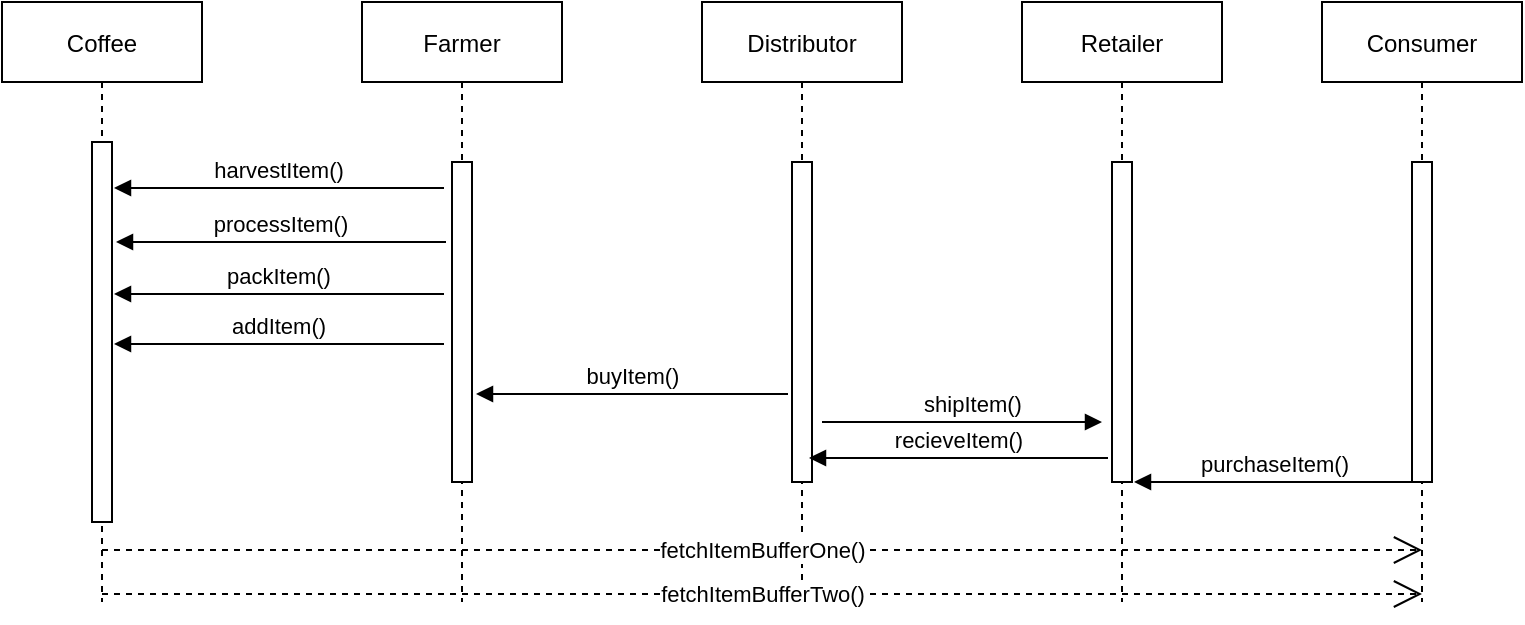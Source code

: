 <mxfile version="20.8.6" type="device"><diagram id="kgpKYQtTHZ0yAKxKKP6v" name="Page-1"><mxGraphModel dx="1434" dy="714" grid="1" gridSize="10" guides="1" tooltips="1" connect="1" arrows="1" fold="1" page="1" pageScale="1" pageWidth="850" pageHeight="1100" math="0" shadow="0"><root><mxCell id="0"/><mxCell id="1" parent="0"/><mxCell id="3nuBFxr9cyL0pnOWT2aG-1" value="Coffee" style="shape=umlLifeline;perimeter=lifelinePerimeter;container=1;collapsible=0;recursiveResize=0;rounded=0;shadow=0;strokeWidth=1;" parent="1" vertex="1"><mxGeometry x="20" y="80" width="100" height="300" as="geometry"/></mxCell><mxCell id="3nuBFxr9cyL0pnOWT2aG-2" value="" style="points=[];perimeter=orthogonalPerimeter;rounded=0;shadow=0;strokeWidth=1;" parent="3nuBFxr9cyL0pnOWT2aG-1" vertex="1"><mxGeometry x="45" y="70" width="10" height="190" as="geometry"/></mxCell><mxCell id="3nuBFxr9cyL0pnOWT2aG-5" value="Farmer" style="shape=umlLifeline;perimeter=lifelinePerimeter;container=1;collapsible=0;recursiveResize=0;rounded=0;shadow=0;strokeWidth=1;" parent="1" vertex="1"><mxGeometry x="200" y="80" width="100" height="300" as="geometry"/></mxCell><mxCell id="3nuBFxr9cyL0pnOWT2aG-6" value="" style="points=[];perimeter=orthogonalPerimeter;rounded=0;shadow=0;strokeWidth=1;" parent="3nuBFxr9cyL0pnOWT2aG-5" vertex="1"><mxGeometry x="45" y="80" width="10" height="160" as="geometry"/></mxCell><mxCell id="3nuBFxr9cyL0pnOWT2aG-9" value="harvestItem()" style="verticalAlign=bottom;endArrow=block;entryX=1;entryY=0;shadow=0;strokeWidth=1;" parent="1" edge="1"><mxGeometry relative="1" as="geometry"><mxPoint x="241" y="173" as="sourcePoint"/><mxPoint x="76" y="173" as="targetPoint"/></mxGeometry></mxCell><mxCell id="LPbr56RBGtK1wCzextkv-1" value="Distributor" style="shape=umlLifeline;perimeter=lifelinePerimeter;container=1;collapsible=0;recursiveResize=0;rounded=0;shadow=0;strokeWidth=1;" vertex="1" parent="1"><mxGeometry x="370" y="80" width="100" height="300" as="geometry"/></mxCell><mxCell id="LPbr56RBGtK1wCzextkv-2" value="" style="points=[];perimeter=orthogonalPerimeter;rounded=0;shadow=0;strokeWidth=1;" vertex="1" parent="LPbr56RBGtK1wCzextkv-1"><mxGeometry x="45" y="80" width="10" height="160" as="geometry"/></mxCell><mxCell id="LPbr56RBGtK1wCzextkv-3" value="Retailer" style="shape=umlLifeline;perimeter=lifelinePerimeter;container=1;collapsible=0;recursiveResize=0;rounded=0;shadow=0;strokeWidth=1;" vertex="1" parent="1"><mxGeometry x="530" y="80" width="100" height="300" as="geometry"/></mxCell><mxCell id="LPbr56RBGtK1wCzextkv-4" value="" style="points=[];perimeter=orthogonalPerimeter;rounded=0;shadow=0;strokeWidth=1;" vertex="1" parent="LPbr56RBGtK1wCzextkv-3"><mxGeometry x="45" y="80" width="10" height="160" as="geometry"/></mxCell><mxCell id="LPbr56RBGtK1wCzextkv-5" value="Consumer" style="shape=umlLifeline;perimeter=lifelinePerimeter;container=1;collapsible=0;recursiveResize=0;rounded=0;shadow=0;strokeWidth=1;" vertex="1" parent="1"><mxGeometry x="680" y="80" width="100" height="300" as="geometry"/></mxCell><mxCell id="LPbr56RBGtK1wCzextkv-6" value="" style="points=[];perimeter=orthogonalPerimeter;rounded=0;shadow=0;strokeWidth=1;" vertex="1" parent="LPbr56RBGtK1wCzextkv-5"><mxGeometry x="45" y="80" width="10" height="160" as="geometry"/></mxCell><mxCell id="LPbr56RBGtK1wCzextkv-7" value="processItem()" style="verticalAlign=bottom;endArrow=block;entryX=1;entryY=0;shadow=0;strokeWidth=1;" edge="1" parent="1"><mxGeometry relative="1" as="geometry"><mxPoint x="242" y="200" as="sourcePoint"/><mxPoint x="77" y="200" as="targetPoint"/></mxGeometry></mxCell><mxCell id="LPbr56RBGtK1wCzextkv-8" value="packItem()" style="verticalAlign=bottom;endArrow=block;entryX=1;entryY=0;shadow=0;strokeWidth=1;" edge="1" parent="1"><mxGeometry relative="1" as="geometry"><mxPoint x="241" y="226" as="sourcePoint"/><mxPoint x="76" y="226" as="targetPoint"/></mxGeometry></mxCell><mxCell id="LPbr56RBGtK1wCzextkv-9" value="addItem()" style="verticalAlign=bottom;endArrow=block;entryX=1;entryY=0;shadow=0;strokeWidth=1;" edge="1" parent="1"><mxGeometry relative="1" as="geometry"><mxPoint x="241" y="251" as="sourcePoint"/><mxPoint x="76" y="251" as="targetPoint"/></mxGeometry></mxCell><mxCell id="LPbr56RBGtK1wCzextkv-11" value="buyItem()" style="html=1;verticalAlign=bottom;endArrow=block;rounded=0;exitX=0.1;exitY=0.825;exitDx=0;exitDy=0;exitPerimeter=0;" edge="1" parent="1"><mxGeometry width="80" relative="1" as="geometry"><mxPoint x="413" y="276" as="sourcePoint"/><mxPoint x="257" y="276" as="targetPoint"/></mxGeometry></mxCell><mxCell id="LPbr56RBGtK1wCzextkv-14" value="recieveItem()" style="html=1;verticalAlign=bottom;endArrow=block;rounded=0;" edge="1" parent="1"><mxGeometry width="80" relative="1" as="geometry"><mxPoint x="573" y="308" as="sourcePoint"/><mxPoint x="423.5" y="308" as="targetPoint"/></mxGeometry></mxCell><mxCell id="LPbr56RBGtK1wCzextkv-12" value="shipItem()" style="html=1;verticalAlign=bottom;endArrow=block;rounded=0;" edge="1" parent="1"><mxGeometry x="0.07" width="80" relative="1" as="geometry"><mxPoint x="430" y="290" as="sourcePoint"/><mxPoint x="570" y="290" as="targetPoint"/><mxPoint as="offset"/></mxGeometry></mxCell><mxCell id="LPbr56RBGtK1wCzextkv-15" value="purchaseItem()" style="html=1;verticalAlign=bottom;endArrow=block;rounded=0;" edge="1" parent="1"><mxGeometry width="80" relative="1" as="geometry"><mxPoint x="725.5" y="320" as="sourcePoint"/><mxPoint x="586" y="320" as="targetPoint"/><Array as="points"/></mxGeometry></mxCell><mxCell id="LPbr56RBGtK1wCzextkv-16" value="fetchItemBufferOne()" style="endArrow=open;endSize=12;dashed=1;html=1;rounded=0;" edge="1" parent="1"><mxGeometry width="160" relative="1" as="geometry"><mxPoint x="70" y="354" as="sourcePoint"/><mxPoint x="730" y="354" as="targetPoint"/></mxGeometry></mxCell><mxCell id="LPbr56RBGtK1wCzextkv-17" value="fetchItemBufferTwo()" style="endArrow=open;endSize=12;dashed=1;html=1;rounded=0;" edge="1" parent="1"><mxGeometry width="160" relative="1" as="geometry"><mxPoint x="70" y="376" as="sourcePoint"/><mxPoint x="730" y="376" as="targetPoint"/></mxGeometry></mxCell></root></mxGraphModel></diagram></mxfile>